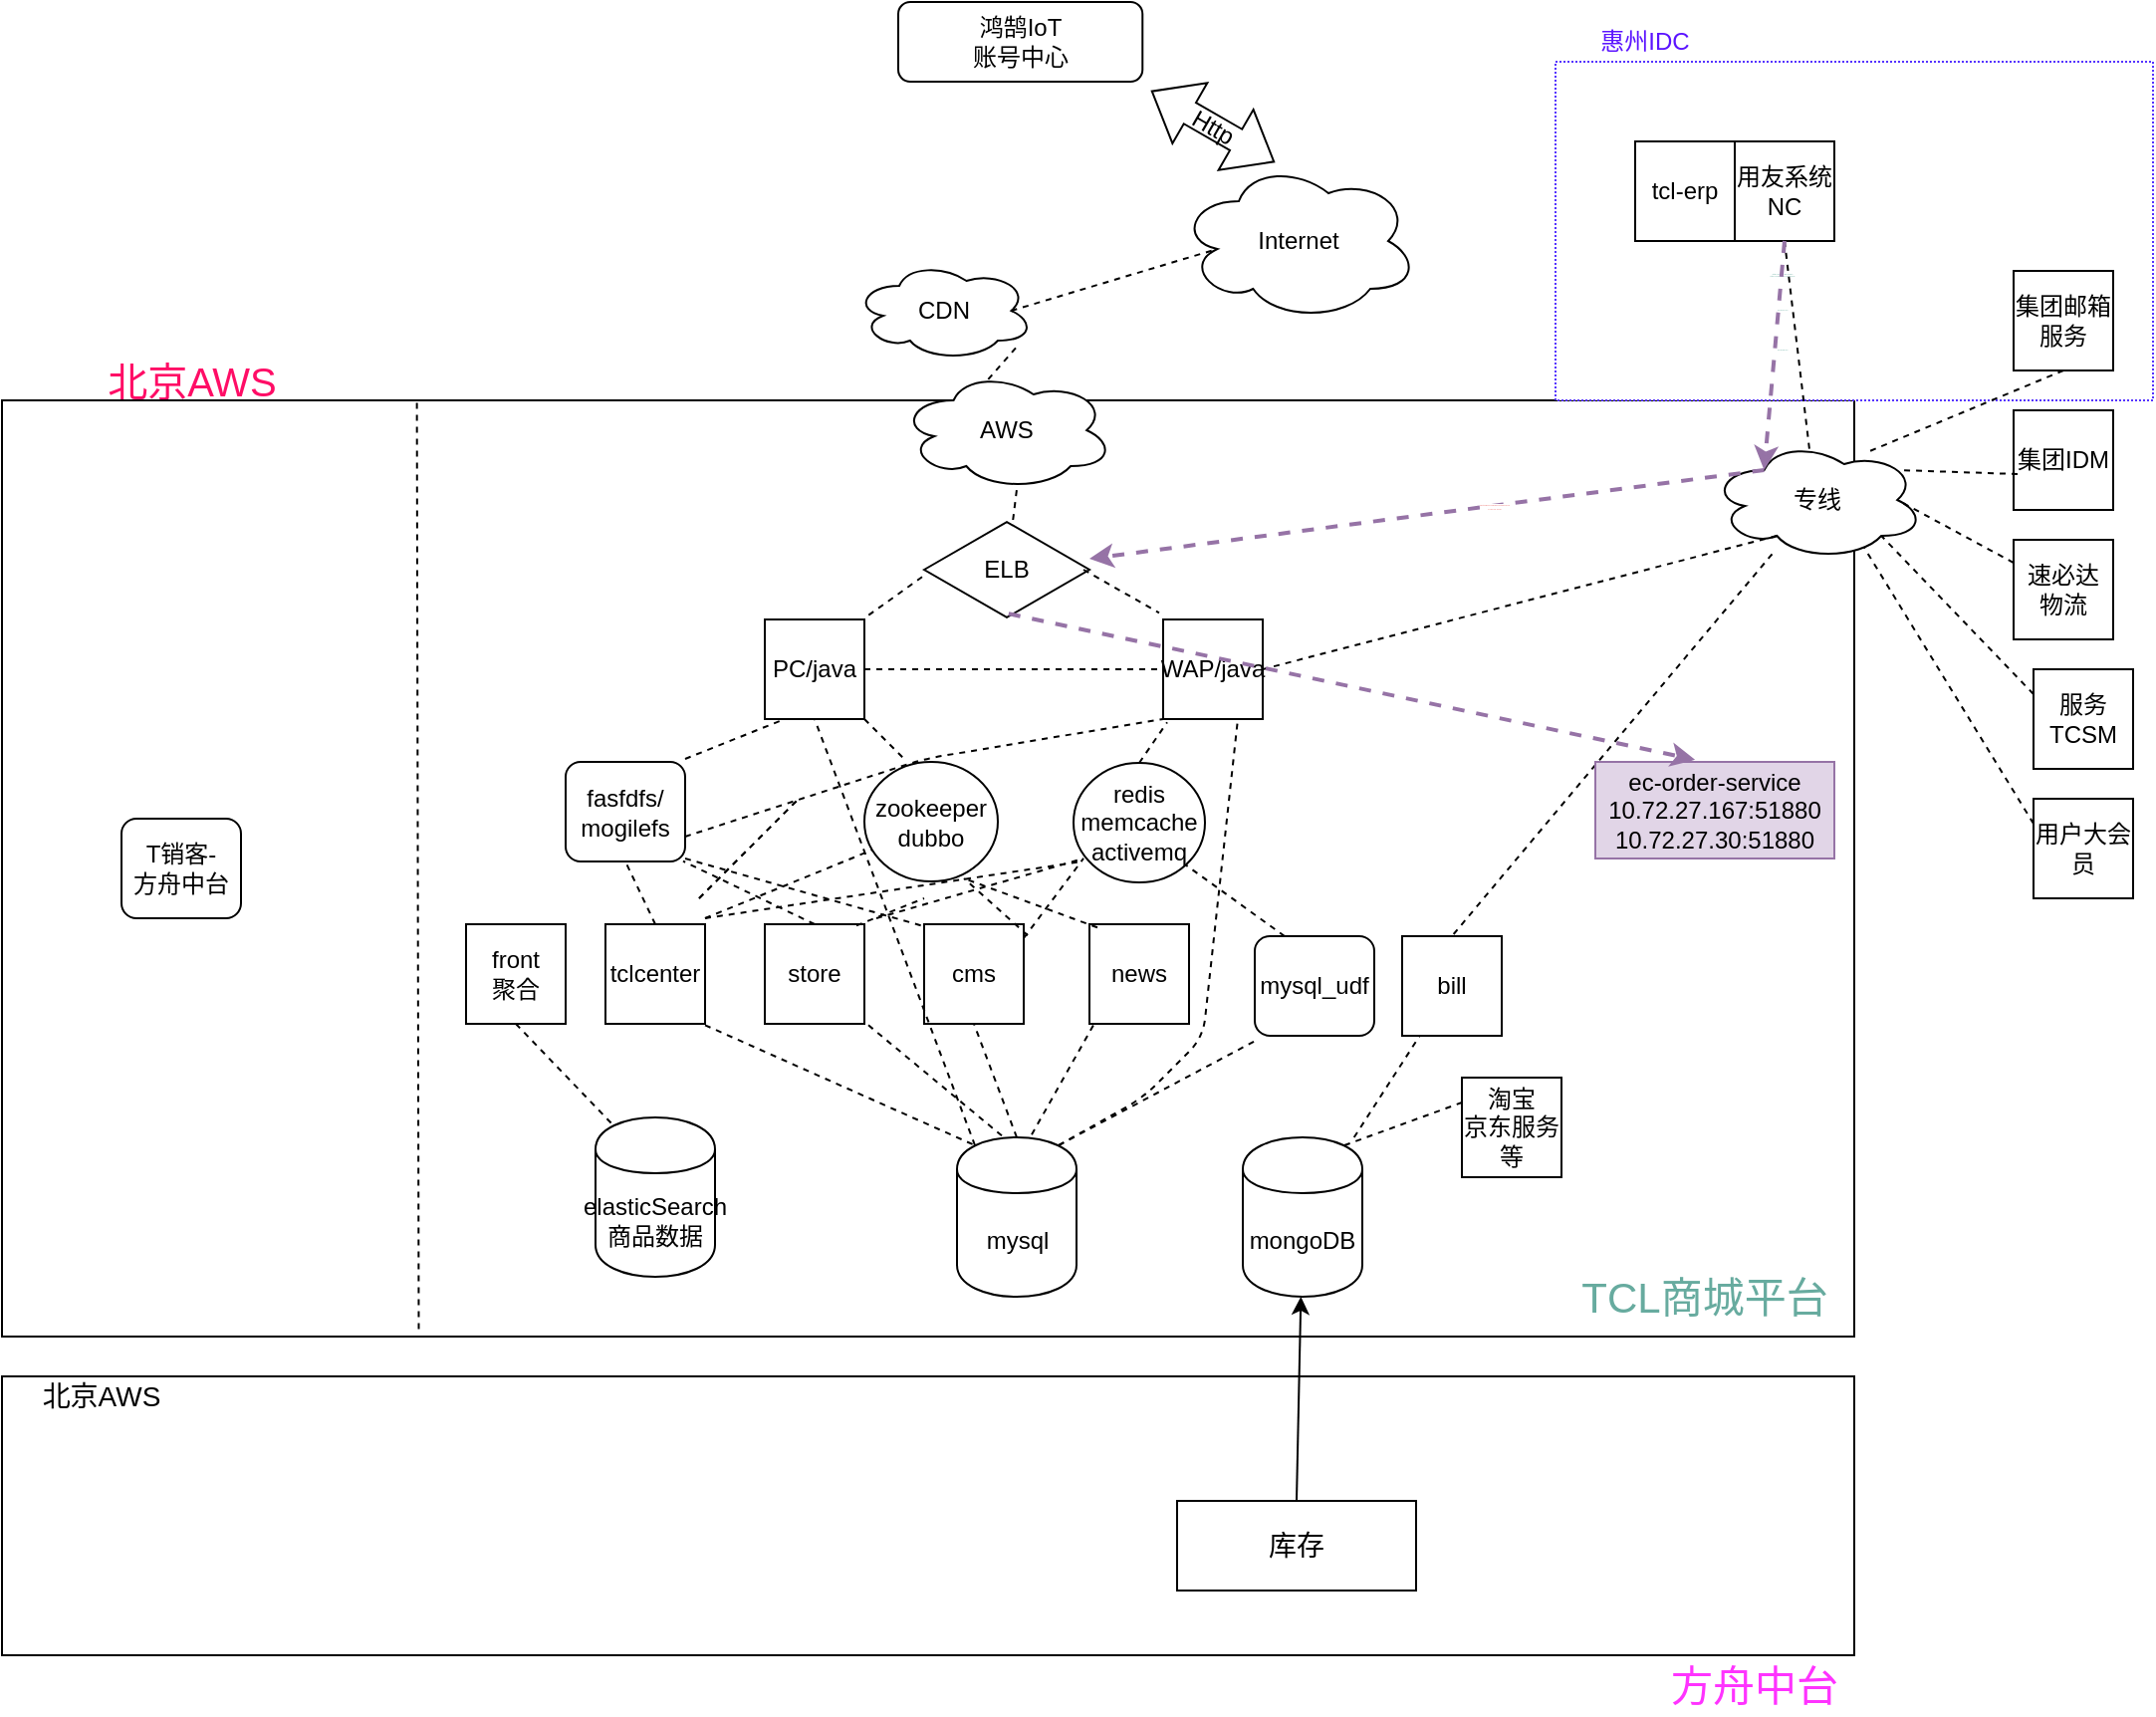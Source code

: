 <mxfile version="14.8.4" type="github">
  <diagram id="k10aq-g7K9LFAS-3bxan" name="Page-1">
    <mxGraphModel dx="3761" dy="762" grid="1" gridSize="10" guides="1" tooltips="1" connect="1" arrows="1" fold="1" page="1" pageScale="1" pageWidth="2339" pageHeight="3300" math="0" shadow="0">
      <root>
        <mxCell id="0" />
        <mxCell id="1" parent="0" />
        <mxCell id="q3AlG7B8qne-3LAj6qhP-90" value="" style="group" vertex="1" connectable="0" parent="1">
          <mxGeometry x="-270" y="930" width="930" height="170" as="geometry" />
        </mxCell>
        <mxCell id="q3AlG7B8qne-3LAj6qhP-98" value="" style="group" vertex="1" connectable="0" parent="q3AlG7B8qne-3LAj6qhP-90">
          <mxGeometry width="930" height="140" as="geometry" />
        </mxCell>
        <mxCell id="q3AlG7B8qne-3LAj6qhP-88" value="" style="rounded=0;whiteSpace=wrap;html=1;" vertex="1" parent="q3AlG7B8qne-3LAj6qhP-98">
          <mxGeometry width="930" height="140" as="geometry" />
        </mxCell>
        <mxCell id="q3AlG7B8qne-3LAj6qhP-97" value="北京AWS" style="text;html=1;strokeColor=none;fillColor=none;align=center;verticalAlign=middle;whiteSpace=wrap;rounded=0;fontSize=14;" vertex="1" parent="q3AlG7B8qne-3LAj6qhP-98">
          <mxGeometry x="10" width="80" height="20" as="geometry" />
        </mxCell>
        <mxCell id="q3AlG7B8qne-3LAj6qhP-89" value="&lt;font color=&quot;#ff33ff&quot;&gt;方舟中台&lt;/font&gt;" style="text;html=1;strokeColor=none;fillColor=none;align=center;verticalAlign=middle;whiteSpace=wrap;rounded=0;fontSize=21;" vertex="1" parent="q3AlG7B8qne-3LAj6qhP-90">
          <mxGeometry x="830" y="140" width="100" height="30" as="geometry" />
        </mxCell>
        <mxCell id="q3AlG7B8qne-3LAj6qhP-96" value="库存" style="rounded=0;whiteSpace=wrap;html=1;fontSize=14;" vertex="1" parent="q3AlG7B8qne-3LAj6qhP-90">
          <mxGeometry x="590" y="62.5" width="120" height="45" as="geometry" />
        </mxCell>
        <mxCell id="q3AlG7B8qne-3LAj6qhP-2" value="" style="group" vertex="1" connectable="0" parent="1">
          <mxGeometry x="-270" y="420" width="950" height="490" as="geometry" />
        </mxCell>
        <mxCell id="q3AlG7B8qne-3LAj6qhP-4" value="&lt;font style=&quot;font-size: 20px&quot; color=&quot;#ff0d66&quot;&gt;北京AWS&lt;/font&gt;" style="text;html=1;strokeColor=none;fillColor=none;align=center;verticalAlign=middle;whiteSpace=wrap;rounded=0;dashed=1;dashPattern=1 1;" vertex="1" parent="q3AlG7B8qne-3LAj6qhP-2">
          <mxGeometry width="191.096" height="20" as="geometry" />
        </mxCell>
        <mxCell id="q3AlG7B8qne-3LAj6qhP-6" value="MQ &amp;amp; Http" style="html=1;shadow=0;dashed=0;align=center;verticalAlign=middle;shape=mxgraph.arrows2.twoWayArrow;dy=0.65;dx=22;" vertex="1" parent="q3AlG7B8qne-3LAj6qhP-2">
          <mxGeometry x="160" y="237.5" width="80" height="35" as="geometry" />
        </mxCell>
        <mxCell id="q3AlG7B8qne-3LAj6qhP-93" value="" style="group" vertex="1" connectable="0" parent="q3AlG7B8qne-3LAj6qhP-2">
          <mxGeometry y="20" width="950" height="470" as="geometry" />
        </mxCell>
        <mxCell id="q3AlG7B8qne-3LAj6qhP-3" value="" style="verticalLabelPosition=bottom;verticalAlign=top;html=1;shape=mxgraph.basic.rect;fillColor=#ffffff;fillColor2=none;strokeColor=#000000;strokeWidth=1;size=20;indent=5;" vertex="1" parent="q3AlG7B8qne-3LAj6qhP-93">
          <mxGeometry width="930" height="470" as="geometry" />
        </mxCell>
        <mxCell id="q3AlG7B8qne-3LAj6qhP-91" value="&lt;font color=&quot;#67ab9f&quot;&gt;TCL商城平台&lt;/font&gt;" style="text;html=1;strokeColor=none;fillColor=none;align=center;verticalAlign=middle;whiteSpace=wrap;rounded=0;fontSize=21;" vertex="1" parent="q3AlG7B8qne-3LAj6qhP-93">
          <mxGeometry x="760" y="440" width="190" height="20" as="geometry" />
        </mxCell>
        <mxCell id="q3AlG7B8qne-3LAj6qhP-5" value="" style="endArrow=none;dashed=1;html=1;entryX=0.224;entryY=0.001;entryDx=0;entryDy=0;entryPerimeter=0;exitX=0.225;exitY=0.992;exitDx=0;exitDy=0;exitPerimeter=0;" edge="1" parent="q3AlG7B8qne-3LAj6qhP-93" source="q3AlG7B8qne-3LAj6qhP-3" target="q3AlG7B8qne-3LAj6qhP-3">
          <mxGeometry width="50" height="50" relative="1" as="geometry">
            <mxPoint x="208" y="480" as="sourcePoint" />
            <mxPoint x="-30" y="200" as="targetPoint" />
          </mxGeometry>
        </mxCell>
        <mxCell id="q3AlG7B8qne-3LAj6qhP-7" value="" style="group" vertex="1" connectable="0" parent="1">
          <mxGeometry x="510" y="250" width="300" height="190" as="geometry" />
        </mxCell>
        <mxCell id="q3AlG7B8qne-3LAj6qhP-8" value="" style="rounded=0;whiteSpace=wrap;html=1;align=right;strokeColor=#5533FF;dashed=1;dashPattern=1 1;" vertex="1" parent="q3AlG7B8qne-3LAj6qhP-7">
          <mxGeometry y="20" width="300" height="170" as="geometry" />
        </mxCell>
        <mxCell id="q3AlG7B8qne-3LAj6qhP-9" value="&lt;font color=&quot;#5b14ff&quot;&gt;惠州IDC&lt;/font&gt;" style="text;html=1;strokeColor=none;fillColor=none;align=center;verticalAlign=middle;whiteSpace=wrap;rounded=0;dashed=1;dashPattern=1 1;" vertex="1" parent="q3AlG7B8qne-3LAj6qhP-7">
          <mxGeometry width="90" height="20" as="geometry" />
        </mxCell>
        <mxCell id="q3AlG7B8qne-3LAj6qhP-10" value="Internet" style="ellipse;shape=cloud;whiteSpace=wrap;html=1;" vertex="1" parent="1">
          <mxGeometry x="321" y="320" width="120" height="80" as="geometry" />
        </mxCell>
        <mxCell id="q3AlG7B8qne-3LAj6qhP-11" value="CDN" style="ellipse;shape=cloud;whiteSpace=wrap;html=1;" vertex="1" parent="1">
          <mxGeometry x="158" y="370" width="90" height="50" as="geometry" />
        </mxCell>
        <mxCell id="q3AlG7B8qne-3LAj6qhP-12" value="AWS" style="ellipse;shape=cloud;whiteSpace=wrap;html=1;" vertex="1" parent="1">
          <mxGeometry x="181" y="425" width="107" height="60" as="geometry" />
        </mxCell>
        <mxCell id="q3AlG7B8qne-3LAj6qhP-13" value="PC/java" style="whiteSpace=wrap;html=1;aspect=fixed;" vertex="1" parent="1">
          <mxGeometry x="113" y="550" width="50" height="50" as="geometry" />
        </mxCell>
        <mxCell id="q3AlG7B8qne-3LAj6qhP-14" value="WAP/java" style="whiteSpace=wrap;html=1;aspect=fixed;" vertex="1" parent="1">
          <mxGeometry x="313" y="550" width="50" height="50" as="geometry" />
        </mxCell>
        <mxCell id="q3AlG7B8qne-3LAj6qhP-15" value="tclcenter" style="whiteSpace=wrap;html=1;aspect=fixed;" vertex="1" parent="1">
          <mxGeometry x="33" y="703" width="50" height="50" as="geometry" />
        </mxCell>
        <mxCell id="q3AlG7B8qne-3LAj6qhP-16" value="ELB" style="html=1;whiteSpace=wrap;aspect=fixed;shape=isoRectangle;" vertex="1" parent="1">
          <mxGeometry x="193" y="500" width="83" height="50" as="geometry" />
        </mxCell>
        <mxCell id="q3AlG7B8qne-3LAj6qhP-17" value="mysql" style="shape=cylinder;whiteSpace=wrap;html=1;boundedLbl=1;backgroundOutline=1;" vertex="1" parent="1">
          <mxGeometry x="209.5" y="810" width="60" height="80" as="geometry" />
        </mxCell>
        <mxCell id="q3AlG7B8qne-3LAj6qhP-18" value="store" style="whiteSpace=wrap;html=1;aspect=fixed;" vertex="1" parent="1">
          <mxGeometry x="113" y="703" width="50" height="50" as="geometry" />
        </mxCell>
        <mxCell id="q3AlG7B8qne-3LAj6qhP-19" value="cms" style="whiteSpace=wrap;html=1;aspect=fixed;" vertex="1" parent="1">
          <mxGeometry x="193" y="703" width="50" height="50" as="geometry" />
        </mxCell>
        <mxCell id="q3AlG7B8qne-3LAj6qhP-20" value="news" style="whiteSpace=wrap;html=1;aspect=fixed;" vertex="1" parent="1">
          <mxGeometry x="276" y="703" width="50" height="50" as="geometry" />
        </mxCell>
        <mxCell id="q3AlG7B8qne-3LAj6qhP-21" value="zookeeper&lt;br&gt;dubbo&lt;br&gt;" style="ellipse;whiteSpace=wrap;html=1;" vertex="1" parent="1">
          <mxGeometry x="163" y="621.5" width="67" height="60" as="geometry" />
        </mxCell>
        <mxCell id="q3AlG7B8qne-3LAj6qhP-22" value="redis&lt;br&gt;memcache&lt;br&gt;activemq&lt;br&gt;" style="ellipse;whiteSpace=wrap;html=1;" vertex="1" parent="1">
          <mxGeometry x="268" y="622" width="66" height="60" as="geometry" />
        </mxCell>
        <mxCell id="q3AlG7B8qne-3LAj6qhP-23" value="" style="endArrow=none;dashed=1;html=1;exitX=1;exitY=1;exitDx=0;exitDy=0;exitPerimeter=0;" edge="1" parent="1" source="q3AlG7B8qne-3LAj6qhP-13">
          <mxGeometry width="50" height="50" relative="1" as="geometry">
            <mxPoint x="163" y="650" as="sourcePoint" />
            <mxPoint x="183" y="620" as="targetPoint" />
          </mxGeometry>
        </mxCell>
        <mxCell id="q3AlG7B8qne-3LAj6qhP-24" value="" style="endArrow=none;dashed=1;html=1;entryX=0.04;entryY=1.033;entryDx=0;entryDy=0;entryPerimeter=0;exitX=0.5;exitY=0;exitDx=0;exitDy=0;" edge="1" parent="1" source="q3AlG7B8qne-3LAj6qhP-22" target="q3AlG7B8qne-3LAj6qhP-14">
          <mxGeometry width="50" height="50" relative="1" as="geometry">
            <mxPoint x="301" y="600.789" as="sourcePoint" />
            <mxPoint x="301" y="550.789" as="targetPoint" />
          </mxGeometry>
        </mxCell>
        <mxCell id="q3AlG7B8qne-3LAj6qhP-25" value="" style="endArrow=none;dashed=1;html=1;entryX=0.06;entryY=0.736;entryDx=0;entryDy=0;entryPerimeter=0;" edge="1" parent="1" target="q3AlG7B8qne-3LAj6qhP-21">
          <mxGeometry width="50" height="50" relative="1" as="geometry">
            <mxPoint x="83" y="700" as="sourcePoint" />
            <mxPoint x="133" y="650" as="targetPoint" />
          </mxGeometry>
        </mxCell>
        <mxCell id="q3AlG7B8qne-3LAj6qhP-26" value="" style="endArrow=none;dashed=1;html=1;entryX=0.045;entryY=0.828;entryDx=0;entryDy=0;entryPerimeter=0;" edge="1" parent="1" target="q3AlG7B8qne-3LAj6qhP-22">
          <mxGeometry width="50" height="50" relative="1" as="geometry">
            <mxPoint x="83" y="700" as="sourcePoint" />
            <mxPoint x="177" y="676" as="targetPoint" />
          </mxGeometry>
        </mxCell>
        <mxCell id="q3AlG7B8qne-3LAj6qhP-27" value="" style="endArrow=none;dashed=1;html=1;exitX=0.92;exitY=0.013;exitDx=0;exitDy=0;exitPerimeter=0;" edge="1" parent="1" source="q3AlG7B8qne-3LAj6qhP-18">
          <mxGeometry width="50" height="50" relative="1" as="geometry">
            <mxPoint x="143" y="720" as="sourcePoint" />
            <mxPoint x="193" y="690" as="targetPoint" />
          </mxGeometry>
        </mxCell>
        <mxCell id="q3AlG7B8qne-3LAj6qhP-28" value="" style="endArrow=none;dashed=1;html=1;" edge="1" parent="1">
          <mxGeometry width="50" height="50" relative="1" as="geometry">
            <mxPoint x="169" y="700" as="sourcePoint" />
            <mxPoint x="273" y="670" as="targetPoint" />
          </mxGeometry>
        </mxCell>
        <mxCell id="q3AlG7B8qne-3LAj6qhP-29" value="" style="endArrow=none;dashed=1;html=1;exitX=0.08;exitY=0.033;exitDx=0;exitDy=0;exitPerimeter=0;" edge="1" parent="1" source="q3AlG7B8qne-3LAj6qhP-20">
          <mxGeometry width="50" height="50" relative="1" as="geometry">
            <mxPoint x="313" y="710" as="sourcePoint" />
            <mxPoint x="213" y="680" as="targetPoint" />
          </mxGeometry>
        </mxCell>
        <mxCell id="q3AlG7B8qne-3LAj6qhP-30" value="" style="endArrow=none;dashed=1;html=1;" edge="1" parent="1">
          <mxGeometry width="50" height="50" relative="1" as="geometry">
            <mxPoint x="243" y="710" as="sourcePoint" />
            <mxPoint x="273" y="670" as="targetPoint" />
          </mxGeometry>
        </mxCell>
        <mxCell id="q3AlG7B8qne-3LAj6qhP-31" value="" style="endArrow=none;dashed=1;html=1;exitX=1.04;exitY=0.113;exitDx=0;exitDy=0;exitPerimeter=0;" edge="1" parent="1" source="q3AlG7B8qne-3LAj6qhP-19">
          <mxGeometry width="50" height="50" relative="1" as="geometry">
            <mxPoint x="223" y="740" as="sourcePoint" />
            <mxPoint x="213" y="680" as="targetPoint" />
          </mxGeometry>
        </mxCell>
        <mxCell id="q3AlG7B8qne-3LAj6qhP-32" value="mysql_udf&lt;br&gt;" style="rounded=1;whiteSpace=wrap;html=1;" vertex="1" parent="1">
          <mxGeometry x="359" y="709" width="60" height="50" as="geometry" />
        </mxCell>
        <mxCell id="q3AlG7B8qne-3LAj6qhP-33" value="" style="endArrow=none;dashed=1;html=1;exitX=1;exitY=1.013;exitDx=0;exitDy=0;exitPerimeter=0;entryX=0.15;entryY=0.05;entryDx=0;entryDy=0;entryPerimeter=0;" edge="1" parent="1" source="q3AlG7B8qne-3LAj6qhP-15" target="q3AlG7B8qne-3LAj6qhP-17">
          <mxGeometry width="50" height="50" relative="1" as="geometry">
            <mxPoint x="113" y="850" as="sourcePoint" />
            <mxPoint x="163" y="800" as="targetPoint" />
          </mxGeometry>
        </mxCell>
        <mxCell id="q3AlG7B8qne-3LAj6qhP-34" value="" style="endArrow=none;dashed=1;html=1;entryX=0.5;entryY=1;entryDx=0;entryDy=0;exitX=0.5;exitY=0;exitDx=0;exitDy=0;" edge="1" parent="1" source="q3AlG7B8qne-3LAj6qhP-17" target="q3AlG7B8qne-3LAj6qhP-19">
          <mxGeometry width="50" height="50" relative="1" as="geometry">
            <mxPoint x="213" y="800" as="sourcePoint" />
            <mxPoint x="263" y="750" as="targetPoint" />
          </mxGeometry>
        </mxCell>
        <mxCell id="q3AlG7B8qne-3LAj6qhP-35" value="" style="endArrow=none;dashed=1;html=1;exitX=0.625;exitY=-0.017;exitDx=0;exitDy=0;exitPerimeter=0;entryX=0.04;entryY=1.013;entryDx=0;entryDy=0;entryPerimeter=0;" edge="1" parent="1" source="q3AlG7B8qne-3LAj6qhP-17" target="q3AlG7B8qne-3LAj6qhP-20">
          <mxGeometry width="50" height="50" relative="1" as="geometry">
            <mxPoint x="263" y="800" as="sourcePoint" />
            <mxPoint x="273" y="760" as="targetPoint" />
          </mxGeometry>
        </mxCell>
        <mxCell id="q3AlG7B8qne-3LAj6qhP-36" value="" style="endArrow=none;dashed=1;html=1;exitX=1.04;exitY=1.013;exitDx=0;exitDy=0;exitPerimeter=0;" edge="1" parent="1" source="q3AlG7B8qne-3LAj6qhP-18">
          <mxGeometry width="50" height="50" relative="1" as="geometry">
            <mxPoint x="163" y="800" as="sourcePoint" />
            <mxPoint x="233" y="810" as="targetPoint" />
          </mxGeometry>
        </mxCell>
        <mxCell id="q3AlG7B8qne-3LAj6qhP-37" value="" style="endArrow=none;dashed=1;html=1;exitX=0.85;exitY=0.05;exitDx=0;exitDy=0;entryX=0;entryY=1.053;entryDx=0;entryDy=0;entryPerimeter=0;exitPerimeter=0;" edge="1" parent="1" source="q3AlG7B8qne-3LAj6qhP-17" target="q3AlG7B8qne-3LAj6qhP-32">
          <mxGeometry width="50" height="50" relative="1" as="geometry">
            <mxPoint x="273" y="860" as="sourcePoint" />
            <mxPoint x="323" y="810" as="targetPoint" />
          </mxGeometry>
        </mxCell>
        <mxCell id="q3AlG7B8qne-3LAj6qhP-38" value="" style="endArrow=none;dashed=1;html=1;entryX=1;entryY=1;entryDx=0;entryDy=0;exitX=0.25;exitY=0;exitDx=0;exitDy=0;" edge="1" parent="1" source="q3AlG7B8qne-3LAj6qhP-32" target="q3AlG7B8qne-3LAj6qhP-22">
          <mxGeometry width="50" height="50" relative="1" as="geometry">
            <mxPoint x="423" y="730" as="sourcePoint" />
            <mxPoint x="473" y="680" as="targetPoint" />
          </mxGeometry>
        </mxCell>
        <mxCell id="q3AlG7B8qne-3LAj6qhP-39" value="fasfdfs/&lt;br&gt;mogilefs" style="rounded=1;whiteSpace=wrap;html=1;" vertex="1" parent="1">
          <mxGeometry x="13" y="621.5" width="60" height="50" as="geometry" />
        </mxCell>
        <mxCell id="q3AlG7B8qne-3LAj6qhP-40" value="" style="endArrow=none;dashed=1;html=1;" edge="1" parent="1">
          <mxGeometry width="50" height="50" relative="1" as="geometry">
            <mxPoint x="73" y="620" as="sourcePoint" />
            <mxPoint x="123" y="600" as="targetPoint" />
          </mxGeometry>
        </mxCell>
        <mxCell id="q3AlG7B8qne-3LAj6qhP-41" value="" style="endArrow=none;dashed=1;html=1;exitX=1;exitY=0.75;exitDx=0;exitDy=0;" edge="1" parent="1" source="q3AlG7B8qne-3LAj6qhP-39">
          <mxGeometry width="50" height="50" relative="1" as="geometry">
            <mxPoint x="283" y="630" as="sourcePoint" />
            <mxPoint x="313" y="600" as="targetPoint" />
            <Array as="points">
              <mxPoint x="193" y="620" />
            </Array>
          </mxGeometry>
        </mxCell>
        <mxCell id="q3AlG7B8qne-3LAj6qhP-42" value="" style="endArrow=none;dashed=1;html=1;entryX=0.5;entryY=1;entryDx=0;entryDy=0;exitX=0.5;exitY=0;exitDx=0;exitDy=0;" edge="1" parent="1" source="q3AlG7B8qne-3LAj6qhP-15" target="q3AlG7B8qne-3LAj6qhP-39">
          <mxGeometry width="50" height="50" relative="1" as="geometry">
            <mxPoint x="43" y="730" as="sourcePoint" />
            <mxPoint x="93" y="680" as="targetPoint" />
          </mxGeometry>
        </mxCell>
        <mxCell id="q3AlG7B8qne-3LAj6qhP-43" value="" style="endArrow=none;dashed=1;html=1;entryX=0.983;entryY=0.997;entryDx=0;entryDy=0;entryPerimeter=0;exitX=0.5;exitY=0;exitDx=0;exitDy=0;" edge="1" parent="1" source="q3AlG7B8qne-3LAj6qhP-18" target="q3AlG7B8qne-3LAj6qhP-39">
          <mxGeometry width="50" height="50" relative="1" as="geometry">
            <mxPoint x="73" y="710" as="sourcePoint" />
            <mxPoint x="123" y="660" as="targetPoint" />
          </mxGeometry>
        </mxCell>
        <mxCell id="q3AlG7B8qne-3LAj6qhP-44" value="" style="endArrow=none;dashed=1;html=1;exitX=1;exitY=0.97;exitDx=0;exitDy=0;exitPerimeter=0;entryX=0.02;entryY=0.027;entryDx=0;entryDy=0;entryPerimeter=0;" edge="1" parent="1" source="q3AlG7B8qne-3LAj6qhP-39" target="q3AlG7B8qne-3LAj6qhP-19">
          <mxGeometry width="50" height="50" relative="1" as="geometry">
            <mxPoint x="93" y="680" as="sourcePoint" />
            <mxPoint x="143" y="630" as="targetPoint" />
          </mxGeometry>
        </mxCell>
        <mxCell id="q3AlG7B8qne-3LAj6qhP-45" value="" style="endArrow=none;dashed=1;html=1;exitX=1;exitY=0.5;exitDx=0;exitDy=0;entryX=0;entryY=0.5;entryDx=0;entryDy=0;" edge="1" parent="1" source="q3AlG7B8qne-3LAj6qhP-13" target="q3AlG7B8qne-3LAj6qhP-14">
          <mxGeometry width="50" height="50" relative="1" as="geometry">
            <mxPoint x="203" y="600" as="sourcePoint" />
            <mxPoint x="253" y="550" as="targetPoint" />
          </mxGeometry>
        </mxCell>
        <mxCell id="q3AlG7B8qne-3LAj6qhP-46" value="" style="endArrow=none;dashed=1;html=1;exitX=0.875;exitY=0.5;exitDx=0;exitDy=0;exitPerimeter=0;entryX=0.16;entryY=0.55;entryDx=0;entryDy=0;entryPerimeter=0;" edge="1" parent="1" source="q3AlG7B8qne-3LAj6qhP-11" target="q3AlG7B8qne-3LAj6qhP-10">
          <mxGeometry width="50" height="50" relative="1" as="geometry">
            <mxPoint x="248" y="420" as="sourcePoint" />
            <mxPoint x="298" y="370" as="targetPoint" />
          </mxGeometry>
        </mxCell>
        <mxCell id="q3AlG7B8qne-3LAj6qhP-47" value="" style="endArrow=none;dashed=1;html=1;entryX=0.4;entryY=0.1;entryDx=0;entryDy=0;entryPerimeter=0;exitX=0.9;exitY=0.873;exitDx=0;exitDy=0;exitPerimeter=0;" edge="1" parent="1" source="q3AlG7B8qne-3LAj6qhP-11" target="q3AlG7B8qne-3LAj6qhP-12">
          <mxGeometry width="50" height="50" relative="1" as="geometry">
            <mxPoint x="238" y="450" as="sourcePoint" />
            <mxPoint x="288" y="400" as="targetPoint" />
          </mxGeometry>
        </mxCell>
        <mxCell id="q3AlG7B8qne-3LAj6qhP-48" value="" style="endArrow=none;dashed=1;html=1;entryX=0.55;entryY=0.95;entryDx=0;entryDy=0;entryPerimeter=0;" edge="1" parent="1" source="q3AlG7B8qne-3LAj6qhP-16" target="q3AlG7B8qne-3LAj6qhP-12">
          <mxGeometry width="50" height="50" relative="1" as="geometry">
            <mxPoint x="288" y="530" as="sourcePoint" />
            <mxPoint x="338" y="480" as="targetPoint" />
          </mxGeometry>
        </mxCell>
        <mxCell id="q3AlG7B8qne-3LAj6qhP-49" value="" style="endArrow=none;dashed=1;html=1;entryX=1.02;entryY=-0.027;entryDx=0;entryDy=0;entryPerimeter=0;exitX=0.006;exitY=0.573;exitDx=0;exitDy=0;exitPerimeter=0;" edge="1" parent="1" target="q3AlG7B8qne-3LAj6qhP-13">
          <mxGeometry width="50" height="50" relative="1" as="geometry">
            <mxPoint x="191.998" y="528.65" as="sourcePoint" />
            <mxPoint x="120.789" y="525" as="targetPoint" />
          </mxGeometry>
        </mxCell>
        <mxCell id="q3AlG7B8qne-3LAj6qhP-50" value="" style="endArrow=none;dashed=1;html=1;exitX=0.982;exitY=0.5;exitDx=0;exitDy=0;exitPerimeter=0;entryX=-0.04;entryY=-0.067;entryDx=0;entryDy=0;entryPerimeter=0;" edge="1" parent="1" target="q3AlG7B8qne-3LAj6qhP-14">
          <mxGeometry width="50" height="50" relative="1" as="geometry">
            <mxPoint x="273.006" y="525" as="sourcePoint" />
            <mxPoint x="343" y="500" as="targetPoint" />
          </mxGeometry>
        </mxCell>
        <mxCell id="q3AlG7B8qne-3LAj6qhP-51" value="" style="endArrow=none;dashed=1;html=1;exitX=0.15;exitY=0.05;exitDx=0;exitDy=0;exitPerimeter=0;entryX=0.5;entryY=1;entryDx=0;entryDy=0;" edge="1" parent="1" source="q3AlG7B8qne-3LAj6qhP-17" target="q3AlG7B8qne-3LAj6qhP-13">
          <mxGeometry width="50" height="50" relative="1" as="geometry">
            <mxPoint x="143" y="850" as="sourcePoint" />
            <mxPoint x="113" y="820" as="targetPoint" />
          </mxGeometry>
        </mxCell>
        <mxCell id="q3AlG7B8qne-3LAj6qhP-52" value="" style="endArrow=none;dashed=1;html=1;entryX=0.75;entryY=1;entryDx=0;entryDy=0;exitX=0.85;exitY=0.05;exitDx=0;exitDy=0;exitPerimeter=0;" edge="1" parent="1" source="q3AlG7B8qne-3LAj6qhP-17" target="q3AlG7B8qne-3LAj6qhP-14">
          <mxGeometry width="50" height="50" relative="1" as="geometry">
            <mxPoint x="273" y="820" as="sourcePoint" />
            <mxPoint x="383" y="600" as="targetPoint" />
            <Array as="points">
              <mxPoint x="303" y="790" />
              <mxPoint x="333" y="760" />
            </Array>
          </mxGeometry>
        </mxCell>
        <mxCell id="q3AlG7B8qne-3LAj6qhP-53" value="mongoDB" style="shape=cylinder;whiteSpace=wrap;html=1;boundedLbl=1;backgroundOutline=1;" vertex="1" parent="1">
          <mxGeometry x="353" y="810" width="60" height="80" as="geometry" />
        </mxCell>
        <mxCell id="q3AlG7B8qne-3LAj6qhP-54" value="bill" style="whiteSpace=wrap;html=1;aspect=fixed;" vertex="1" parent="1">
          <mxGeometry x="433" y="709" width="50" height="50" as="geometry" />
        </mxCell>
        <mxCell id="q3AlG7B8qne-3LAj6qhP-55" value="淘宝&lt;br&gt;京东服务等&lt;br&gt;" style="whiteSpace=wrap;html=1;aspect=fixed;" vertex="1" parent="1">
          <mxGeometry x="463" y="780" width="50" height="50" as="geometry" />
        </mxCell>
        <mxCell id="q3AlG7B8qne-3LAj6qhP-56" value="" style="endArrow=none;dashed=1;html=1;" edge="1" parent="1" source="q3AlG7B8qne-3LAj6qhP-53" target="q3AlG7B8qne-3LAj6qhP-54">
          <mxGeometry width="50" height="50" relative="1" as="geometry">
            <mxPoint x="271" y="824" as="sourcePoint" />
            <mxPoint x="369" y="772" as="targetPoint" />
          </mxGeometry>
        </mxCell>
        <mxCell id="q3AlG7B8qne-3LAj6qhP-57" value="" style="endArrow=none;dashed=1;html=1;entryX=0;entryY=0.25;entryDx=0;entryDy=0;exitX=0.85;exitY=0.05;exitDx=0;exitDy=0;exitPerimeter=0;" edge="1" parent="1" source="q3AlG7B8qne-3LAj6qhP-53" target="q3AlG7B8qne-3LAj6qhP-55">
          <mxGeometry width="50" height="50" relative="1" as="geometry">
            <mxPoint x="418.862" y="820" as="sourcePoint" />
            <mxPoint x="451.836" y="769" as="targetPoint" />
          </mxGeometry>
        </mxCell>
        <mxCell id="q3AlG7B8qne-3LAj6qhP-58" value="elasticSearch&lt;br&gt;商品数据&lt;br&gt;" style="shape=cylinder;whiteSpace=wrap;html=1;boundedLbl=1;backgroundOutline=1;" vertex="1" parent="1">
          <mxGeometry x="28" y="800" width="60" height="80" as="geometry" />
        </mxCell>
        <mxCell id="q3AlG7B8qne-3LAj6qhP-59" value="front&lt;br&gt;聚合&lt;br&gt;" style="whiteSpace=wrap;html=1;aspect=fixed;" vertex="1" parent="1">
          <mxGeometry x="-37" y="703" width="50" height="50" as="geometry" />
        </mxCell>
        <mxCell id="q3AlG7B8qne-3LAj6qhP-60" value="" style="endArrow=none;dashed=1;html=1;entryX=0.15;entryY=0.05;entryDx=0;entryDy=0;entryPerimeter=0;exitX=0.5;exitY=1;exitDx=0;exitDy=0;" edge="1" parent="1" source="q3AlG7B8qne-3LAj6qhP-59" target="q3AlG7B8qne-3LAj6qhP-58">
          <mxGeometry width="50" height="50" relative="1" as="geometry">
            <mxPoint x="83" y="630" as="sourcePoint" />
            <mxPoint x="133" y="610" as="targetPoint" />
          </mxGeometry>
        </mxCell>
        <mxCell id="q3AlG7B8qne-3LAj6qhP-61" value="专线" style="ellipse;shape=cloud;whiteSpace=wrap;html=1;" vertex="1" parent="1">
          <mxGeometry x="588" y="460" width="107" height="60" as="geometry" />
        </mxCell>
        <mxCell id="q3AlG7B8qne-3LAj6qhP-62" value="用友系统NC" style="whiteSpace=wrap;html=1;aspect=fixed;" vertex="1" parent="1">
          <mxGeometry x="600" y="310" width="50" height="50" as="geometry" />
        </mxCell>
        <mxCell id="q3AlG7B8qne-3LAj6qhP-63" value="" style="endArrow=none;dashed=1;html=1;entryX=0.5;entryY=0;entryDx=0;entryDy=0;" edge="1" parent="1" source="q3AlG7B8qne-3LAj6qhP-61" target="q3AlG7B8qne-3LAj6qhP-54">
          <mxGeometry width="50" height="50" relative="1" as="geometry">
            <mxPoint x="493.862" y="820" as="sourcePoint" />
            <mxPoint x="526.836" y="769" as="targetPoint" />
          </mxGeometry>
        </mxCell>
        <mxCell id="q3AlG7B8qne-3LAj6qhP-64" value="" style="endArrow=none;dashed=1;html=1;exitX=0.5;exitY=1;exitDx=0;exitDy=0;entryX=0.463;entryY=0.083;entryDx=0;entryDy=0;entryPerimeter=0;" edge="1" parent="1" source="q3AlG7B8qne-3LAj6qhP-62" target="q3AlG7B8qne-3LAj6qhP-61">
          <mxGeometry width="50" height="50" relative="1" as="geometry">
            <mxPoint x="565.256" y="633.684" as="sourcePoint" />
            <mxPoint x="578" y="580" as="targetPoint" />
          </mxGeometry>
        </mxCell>
        <mxCell id="q3AlG7B8qne-3LAj6qhP-65" value="集团邮箱服务" style="whiteSpace=wrap;html=1;aspect=fixed;" vertex="1" parent="1">
          <mxGeometry x="740" y="375" width="50" height="50" as="geometry" />
        </mxCell>
        <mxCell id="q3AlG7B8qne-3LAj6qhP-66" value="" style="endArrow=none;dashed=1;html=1;exitX=0.5;exitY=1;exitDx=0;exitDy=0;entryX=0.734;entryY=0.1;entryDx=0;entryDy=0;entryPerimeter=0;" edge="1" parent="1" source="q3AlG7B8qne-3LAj6qhP-65" target="q3AlG7B8qne-3LAj6qhP-61">
          <mxGeometry width="50" height="50" relative="1" as="geometry">
            <mxPoint x="623" y="420" as="sourcePoint" />
            <mxPoint x="569" y="579" as="targetPoint" />
          </mxGeometry>
        </mxCell>
        <mxCell id="q3AlG7B8qne-3LAj6qhP-67" value="" style="endArrow=none;dashed=1;html=1;exitX=0.31;exitY=0.8;exitDx=0;exitDy=0;entryX=1;entryY=0.5;entryDx=0;entryDy=0;exitPerimeter=0;" edge="1" parent="1" source="q3AlG7B8qne-3LAj6qhP-61" target="q3AlG7B8qne-3LAj6qhP-14">
          <mxGeometry width="50" height="50" relative="1" as="geometry">
            <mxPoint x="658" y="485" as="sourcePoint" />
            <mxPoint x="598" y="580" as="targetPoint" />
          </mxGeometry>
        </mxCell>
        <mxCell id="q3AlG7B8qne-3LAj6qhP-68" value="集团IDM" style="whiteSpace=wrap;html=1;aspect=fixed;" vertex="1" parent="1">
          <mxGeometry x="740" y="445" width="50" height="50" as="geometry" />
        </mxCell>
        <mxCell id="q3AlG7B8qne-3LAj6qhP-69" value="" style="endArrow=none;dashed=1;html=1;entryX=0.88;entryY=0.25;entryDx=0;entryDy=0;exitX=0.04;exitY=0.64;exitDx=0;exitDy=0;exitPerimeter=0;entryPerimeter=0;" edge="1" parent="1" source="q3AlG7B8qne-3LAj6qhP-68" target="q3AlG7B8qne-3LAj6qhP-61">
          <mxGeometry width="50" height="50" relative="1" as="geometry">
            <mxPoint x="600.644" y="564.376" as="sourcePoint" />
            <mxPoint x="543" y="719" as="targetPoint" />
          </mxGeometry>
        </mxCell>
        <mxCell id="q3AlG7B8qne-3LAj6qhP-70" value="速必达&lt;br&gt;物流&lt;br&gt;" style="whiteSpace=wrap;html=1;aspect=fixed;" vertex="1" parent="1">
          <mxGeometry x="740" y="510" width="50" height="50" as="geometry" />
        </mxCell>
        <mxCell id="q3AlG7B8qne-3LAj6qhP-71" value="" style="endArrow=none;dashed=1;html=1;entryX=0.875;entryY=0.5;entryDx=0;entryDy=0;entryPerimeter=0;" edge="1" parent="1" source="q3AlG7B8qne-3LAj6qhP-70" target="q3AlG7B8qne-3LAj6qhP-61">
          <mxGeometry width="50" height="50" relative="1" as="geometry">
            <mxPoint x="752" y="487" as="sourcePoint" />
            <mxPoint x="660" y="530" as="targetPoint" />
          </mxGeometry>
        </mxCell>
        <mxCell id="q3AlG7B8qne-3LAj6qhP-72" value="服务TCSM&lt;br&gt;" style="whiteSpace=wrap;html=1;aspect=fixed;" vertex="1" parent="1">
          <mxGeometry x="750" y="575" width="50" height="50" as="geometry" />
        </mxCell>
        <mxCell id="q3AlG7B8qne-3LAj6qhP-73" value="" style="endArrow=none;dashed=1;html=1;entryX=0.8;entryY=0.8;entryDx=0;entryDy=0;entryPerimeter=0;exitX=0;exitY=0.25;exitDx=0;exitDy=0;" edge="1" parent="1" source="q3AlG7B8qne-3LAj6qhP-72" target="q3AlG7B8qne-3LAj6qhP-61">
          <mxGeometry width="50" height="50" relative="1" as="geometry">
            <mxPoint x="750" y="542.967" as="sourcePoint" />
            <mxPoint x="652" y="535" as="targetPoint" />
          </mxGeometry>
        </mxCell>
        <mxCell id="q3AlG7B8qne-3LAj6qhP-74" value="用户大会员&lt;br&gt;" style="whiteSpace=wrap;html=1;aspect=fixed;" vertex="1" parent="1">
          <mxGeometry x="750" y="640" width="50" height="50" as="geometry" />
        </mxCell>
        <mxCell id="q3AlG7B8qne-3LAj6qhP-75" value="" style="endArrow=none;dashed=1;html=1;entryX=0.72;entryY=0.9;entryDx=0;entryDy=0;entryPerimeter=0;exitX=0;exitY=0.25;exitDx=0;exitDy=0;" edge="1" parent="1" source="q3AlG7B8qne-3LAj6qhP-74" target="q3AlG7B8qne-3LAj6qhP-61">
          <mxGeometry width="50" height="50" relative="1" as="geometry">
            <mxPoint x="760" y="598" as="sourcePoint" />
            <mxPoint x="684" y="518" as="targetPoint" />
          </mxGeometry>
        </mxCell>
        <mxCell id="q3AlG7B8qne-3LAj6qhP-76" value="&lt;p style=&quot;font-size: 1px&quot;&gt;&lt;font color=&quot;#67ab9f&quot; style=&quot;font-size: 1px&quot;&gt;&lt;font style=&quot;font-size: 1px&quot;&gt;http://10.68.8.50:57002&lt;br style=&quot;font-size: 1px&quot;&gt;&lt;/font&gt;&lt;font style=&quot;font-size: 1px&quot;&gt;http://113.106.207.74:57002&lt;/font&gt;&lt;/font&gt;&lt;/p&gt;&lt;p&gt;&lt;font color=&quot;#67ab9f&quot;&gt;&lt;font&gt;&lt;span style=&quot;font-size: 1px&quot;&gt;10.68.10.10&lt;/span&gt;&lt;br&gt;&lt;/font&gt;&lt;/font&gt;&lt;/p&gt;&lt;p&gt;&lt;font color=&quot;#67ab9f&quot;&gt;&lt;font&gt;&lt;span style=&quot;font-size: 1px&quot;&gt;10.68.85.40&lt;/span&gt;&lt;br&gt;&lt;/font&gt;&lt;/font&gt;&lt;/p&gt;" style="text;html=1;strokeColor=none;fillColor=none;align=center;verticalAlign=middle;whiteSpace=wrap;rounded=0;fontSize=9;" vertex="1" parent="1">
          <mxGeometry x="563" y="390" width="122" height="20" as="geometry" />
        </mxCell>
        <mxCell id="q3AlG7B8qne-3LAj6qhP-77" value="tcl-erp" style="whiteSpace=wrap;html=1;aspect=fixed;" vertex="1" parent="1">
          <mxGeometry x="550" y="310" width="50" height="50" as="geometry" />
        </mxCell>
        <mxCell id="q3AlG7B8qne-3LAj6qhP-78" value="ec-order-service&lt;br&gt;10.72.27.167:51880&lt;br&gt;10.72.27.30:51880" style="rounded=0;whiteSpace=wrap;html=1;fillColor=#e1d5e7;strokeColor=#9673a6;" vertex="1" parent="1">
          <mxGeometry x="530" y="621.5" width="120" height="48.5" as="geometry" />
        </mxCell>
        <mxCell id="q3AlG7B8qne-3LAj6qhP-79" value="" style="endArrow=classic;html=1;fillColor=#e1d5e7;strokeColor=#9673a6;exitX=0.5;exitY=1;exitDx=0;exitDy=0;entryX=0.25;entryY=0.25;entryDx=0;entryDy=0;entryPerimeter=0;strokeWidth=2;dashed=1;" edge="1" parent="1" source="q3AlG7B8qne-3LAj6qhP-62" target="q3AlG7B8qne-3LAj6qhP-61">
          <mxGeometry width="50" height="50" relative="1" as="geometry">
            <mxPoint x="450" y="640" as="sourcePoint" />
            <mxPoint x="500" y="590" as="targetPoint" />
          </mxGeometry>
        </mxCell>
        <mxCell id="q3AlG7B8qne-3LAj6qhP-80" value="" style="endArrow=classic;html=1;fillColor=#e1d5e7;strokeColor=#9673a6;exitX=0.25;exitY=0.25;exitDx=0;exitDy=0;exitPerimeter=0;strokeWidth=2;dashed=1;" edge="1" parent="1" source="q3AlG7B8qne-3LAj6qhP-61" target="q3AlG7B8qne-3LAj6qhP-16">
          <mxGeometry width="50" height="50" relative="1" as="geometry">
            <mxPoint x="620" y="470" as="sourcePoint" />
            <mxPoint x="609.75" y="585" as="targetPoint" />
          </mxGeometry>
        </mxCell>
        <mxCell id="q3AlG7B8qne-3LAj6qhP-81" value="&lt;span style=&quot;font-size: 1px;&quot;&gt;/rest/order/v1/deliveryOrderForNC&lt;/span&gt;&lt;br style=&quot;font-size: 1px;&quot;&gt;10.68.10.10:80" style="edgeLabel;html=1;align=center;verticalAlign=middle;resizable=0;points=[];fontColor=#EA6B66;fontSize=1;" vertex="1" connectable="0" parent="q3AlG7B8qne-3LAj6qhP-80">
          <mxGeometry x="-0.196" relative="1" as="geometry">
            <mxPoint as="offset" />
          </mxGeometry>
        </mxCell>
        <mxCell id="q3AlG7B8qne-3LAj6qhP-82" value="" style="endArrow=classic;html=1;fillColor=#e1d5e7;strokeColor=#9673a6;exitX=0.511;exitY=0.942;exitDx=0;exitDy=0;entryX=0.417;entryY=-0.022;entryDx=0;entryDy=0;entryPerimeter=0;strokeWidth=2;exitPerimeter=0;dashed=1;" edge="1" parent="1" source="q3AlG7B8qne-3LAj6qhP-16" target="q3AlG7B8qne-3LAj6qhP-78">
          <mxGeometry width="50" height="50" relative="1" as="geometry">
            <mxPoint x="635" y="370.0" as="sourcePoint" />
            <mxPoint x="624.75" y="485.0" as="targetPoint" />
          </mxGeometry>
        </mxCell>
        <mxCell id="q3AlG7B8qne-3LAj6qhP-83" value="T销客-&lt;br&gt;方舟中台" style="rounded=1;whiteSpace=wrap;html=1;" vertex="1" parent="1">
          <mxGeometry x="-210" y="650" width="60" height="50" as="geometry" />
        </mxCell>
        <mxCell id="q3AlG7B8qne-3LAj6qhP-84" value="" style="endArrow=none;dashed=1;html=1;" edge="1" parent="1">
          <mxGeometry width="50" height="50" relative="1" as="geometry">
            <mxPoint x="80" y="690" as="sourcePoint" />
            <mxPoint x="130" y="640" as="targetPoint" />
          </mxGeometry>
        </mxCell>
        <mxCell id="q3AlG7B8qne-3LAj6qhP-85" value="" style="endArrow=none;dashed=1;html=1;" edge="1" parent="1">
          <mxGeometry width="50" height="50" relative="1" as="geometry">
            <mxPoint x="80" y="690" as="sourcePoint" />
            <mxPoint x="130" y="640" as="targetPoint" />
          </mxGeometry>
        </mxCell>
        <mxCell id="q3AlG7B8qne-3LAj6qhP-86" value="鸿鹄IoT&lt;br&gt;账号中心" style="rounded=1;whiteSpace=wrap;html=1;" vertex="1" parent="1">
          <mxGeometry x="180" y="240" width="122.64" height="40" as="geometry" />
        </mxCell>
        <mxCell id="q3AlG7B8qne-3LAj6qhP-87" value="Http" style="html=1;shadow=0;dashed=0;align=center;verticalAlign=middle;shape=mxgraph.arrows2.twoWayArrow;dy=0.65;dx=22;rotation=30;" vertex="1" parent="1">
          <mxGeometry x="302.64" y="285" width="70.72" height="35" as="geometry" />
        </mxCell>
        <mxCell id="q3AlG7B8qne-3LAj6qhP-95" value="" style="endArrow=classic;html=1;fontSize=21;exitX=0.5;exitY=0;exitDx=0;exitDy=0;" edge="1" parent="1" source="q3AlG7B8qne-3LAj6qhP-96" target="q3AlG7B8qne-3LAj6qhP-53">
          <mxGeometry width="50" height="50" relative="1" as="geometry">
            <mxPoint x="385" y="955" as="sourcePoint" />
            <mxPoint x="470" y="900" as="targetPoint" />
          </mxGeometry>
        </mxCell>
      </root>
    </mxGraphModel>
  </diagram>
</mxfile>
